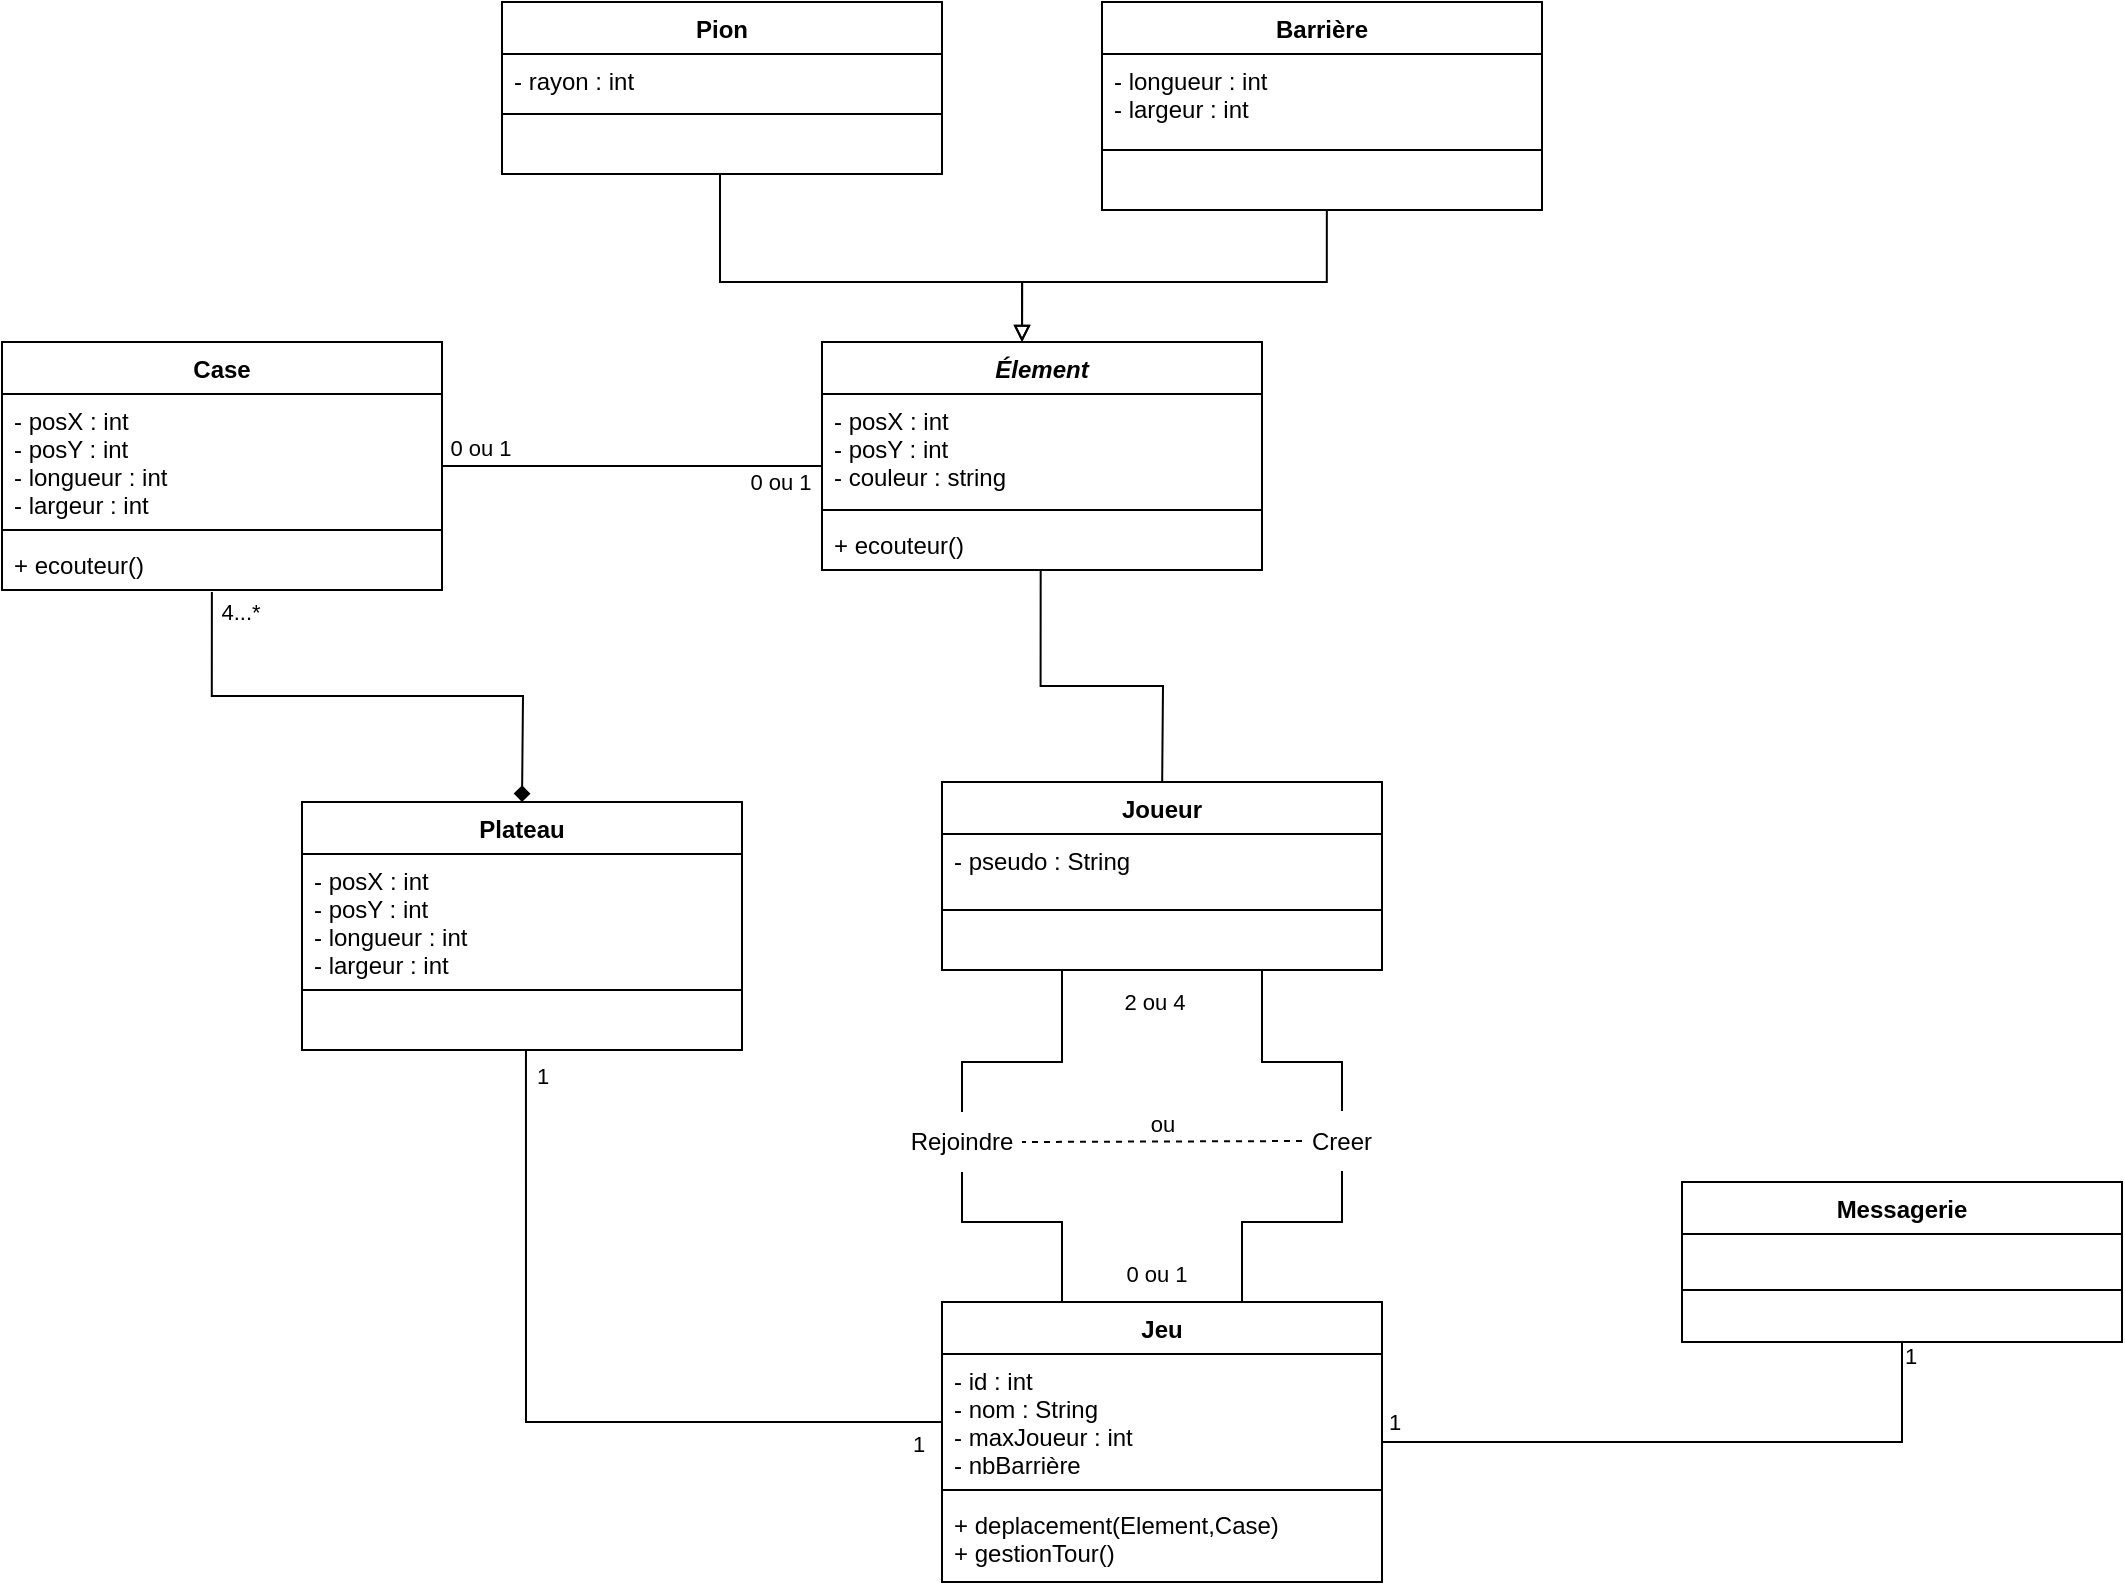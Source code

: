 <mxfile version="21.0.6" type="github">
  <diagram name="Page-1" id="FgP8BDgSYU1iSLKfVy64">
    <mxGraphModel dx="1434" dy="800" grid="1" gridSize="10" guides="1" tooltips="1" connect="1" arrows="1" fold="1" page="1" pageScale="1" pageWidth="827" pageHeight="1169" math="0" shadow="0">
      <root>
        <mxCell id="0" />
        <mxCell id="1" parent="0" />
        <mxCell id="3Rz-C_fRMMW0dZHXcKt9-13" style="edgeStyle=orthogonalEdgeStyle;rounded=0;orthogonalLoop=1;jettySize=auto;html=1;endArrow=none;endFill=0;exitX=0.497;exitY=1.018;exitDx=0;exitDy=0;exitPerimeter=0;" parent="1" source="dIRDVUr5gUY7s9fhSYIf-24" edge="1">
          <mxGeometry relative="1" as="geometry">
            <mxPoint x="530.053" y="310.0" as="sourcePoint" />
            <mxPoint x="600" y="430" as="targetPoint" />
          </mxGeometry>
        </mxCell>
        <mxCell id="3Rz-C_fRMMW0dZHXcKt9-9" style="edgeStyle=orthogonalEdgeStyle;rounded=0;orthogonalLoop=1;jettySize=auto;html=1;exitX=1;exitY=0.5;exitDx=0;exitDy=0;entryX=0;entryY=0.5;entryDx=0;entryDy=0;endArrow=none;endFill=0;startArrow=none;" parent="1" source="dIRDVUr5gUY7s9fhSYIf-25" edge="1">
          <mxGeometry relative="1" as="geometry">
            <mxPoint x="430" y="255.0" as="targetPoint" />
            <Array as="points">
              <mxPoint x="430" y="262" />
            </Array>
          </mxGeometry>
        </mxCell>
        <mxCell id="eeULFgyOEKWC4nzDJ71u-9" value="0 ou 1" style="edgeLabel;html=1;align=center;verticalAlign=middle;resizable=0;points=[];" vertex="1" connectable="0" parent="3Rz-C_fRMMW0dZHXcKt9-9">
          <mxGeometry x="0.797" y="-2" relative="1" as="geometry">
            <mxPoint x="-8" y="6" as="offset" />
          </mxGeometry>
        </mxCell>
        <mxCell id="eeULFgyOEKWC4nzDJ71u-10" value="0 ou 1" style="edgeLabel;html=1;align=center;verticalAlign=middle;resizable=0;points=[];" vertex="1" connectable="0" parent="3Rz-C_fRMMW0dZHXcKt9-9">
          <mxGeometry x="-0.777" y="2" relative="1" as="geometry">
            <mxPoint x="-3" y="-7" as="offset" />
          </mxGeometry>
        </mxCell>
        <mxCell id="3Rz-C_fRMMW0dZHXcKt9-10" style="edgeStyle=orthogonalEdgeStyle;rounded=0;orthogonalLoop=1;jettySize=auto;html=1;endArrow=diamond;endFill=1;entryX=0.5;entryY=0;entryDx=0;entryDy=0;exitX=0.477;exitY=1.038;exitDx=0;exitDy=0;exitPerimeter=0;" parent="1" source="dIRDVUr5gUY7s9fhSYIf-28" edge="1">
          <mxGeometry relative="1" as="geometry">
            <mxPoint x="280" y="430" as="targetPoint" />
            <mxPoint x="160" y="310" as="sourcePoint" />
          </mxGeometry>
        </mxCell>
        <mxCell id="eeULFgyOEKWC4nzDJ71u-1" value="4...*" style="edgeLabel;html=1;align=center;verticalAlign=middle;resizable=0;points=[];" vertex="1" connectable="0" parent="3Rz-C_fRMMW0dZHXcKt9-10">
          <mxGeometry x="-0.885" y="4" relative="1" as="geometry">
            <mxPoint x="10" y="-5" as="offset" />
          </mxGeometry>
        </mxCell>
        <mxCell id="3Rz-C_fRMMW0dZHXcKt9-7" style="edgeStyle=orthogonalEdgeStyle;rounded=0;orthogonalLoop=1;jettySize=auto;html=1;endArrow=block;endFill=0;" parent="1" source="dIRDVUr5gUY7s9fhSYIf-16" edge="1">
          <mxGeometry relative="1" as="geometry">
            <mxPoint x="380.053" y="140" as="sourcePoint" />
            <mxPoint x="530" y="200" as="targetPoint" />
            <Array as="points">
              <mxPoint x="379" y="170" />
              <mxPoint x="530" y="170" />
            </Array>
          </mxGeometry>
        </mxCell>
        <mxCell id="3Rz-C_fRMMW0dZHXcKt9-8" style="edgeStyle=orthogonalEdgeStyle;rounded=0;orthogonalLoop=1;jettySize=auto;html=1;endArrow=block;endFill=0;exitX=0.511;exitY=0.988;exitDx=0;exitDy=0;exitPerimeter=0;" parent="1" source="dIRDVUr5gUY7s9fhSYIf-20" edge="1">
          <mxGeometry relative="1" as="geometry">
            <mxPoint x="530.053" y="200.0" as="targetPoint" />
            <mxPoint x="690.053" y="140" as="sourcePoint" />
            <Array as="points">
              <mxPoint x="682" y="170" />
              <mxPoint x="530" y="170" />
            </Array>
          </mxGeometry>
        </mxCell>
        <mxCell id="3Rz-C_fRMMW0dZHXcKt9-28" style="edgeStyle=orthogonalEdgeStyle;rounded=0;orthogonalLoop=1;jettySize=auto;html=1;endArrow=none;endFill=0;entryX=0.509;entryY=1;entryDx=0;entryDy=0;entryPerimeter=0;exitX=0;exitY=0.5;exitDx=0;exitDy=0;" parent="1" source="dIRDVUr5gUY7s9fhSYIf-39" target="dIRDVUr5gUY7s9fhSYIf-33" edge="1">
          <mxGeometry relative="1" as="geometry">
            <mxPoint x="300" y="580" as="targetPoint" />
            <mxPoint x="500" y="740" as="sourcePoint" />
            <Array as="points">
              <mxPoint x="490" y="740" />
              <mxPoint x="282" y="740" />
            </Array>
          </mxGeometry>
        </mxCell>
        <mxCell id="eeULFgyOEKWC4nzDJ71u-2" value="1" style="edgeLabel;html=1;align=center;verticalAlign=middle;resizable=0;points=[];" vertex="1" connectable="0" parent="3Rz-C_fRMMW0dZHXcKt9-28">
          <mxGeometry x="0.919" y="2" relative="1" as="geometry">
            <mxPoint x="10" y="-3" as="offset" />
          </mxGeometry>
        </mxCell>
        <mxCell id="eeULFgyOEKWC4nzDJ71u-3" value="1" style="edgeLabel;html=1;align=center;verticalAlign=middle;resizable=0;points=[];" vertex="1" connectable="0" parent="3Rz-C_fRMMW0dZHXcKt9-28">
          <mxGeometry x="-0.919" y="-2" relative="1" as="geometry">
            <mxPoint x="2" y="13" as="offset" />
          </mxGeometry>
        </mxCell>
        <mxCell id="3Rz-C_fRMMW0dZHXcKt9-16" style="edgeStyle=orthogonalEdgeStyle;rounded=0;orthogonalLoop=1;jettySize=auto;html=1;endArrow=none;endFill=0;startArrow=none;" parent="1" source="3Rz-C_fRMMW0dZHXcKt9-18" edge="1">
          <mxGeometry relative="1" as="geometry">
            <Array as="points">
              <mxPoint x="690" y="640" />
              <mxPoint x="640" y="640" />
            </Array>
            <mxPoint x="640" y="680" as="targetPoint" />
          </mxGeometry>
        </mxCell>
        <mxCell id="3Rz-C_fRMMW0dZHXcKt9-17" style="edgeStyle=orthogonalEdgeStyle;rounded=0;orthogonalLoop=1;jettySize=auto;html=1;exitX=0.5;exitY=1;exitDx=0;exitDy=0;entryX=0.25;entryY=0;entryDx=0;entryDy=0;endArrow=none;endFill=0;startArrow=none;" parent="1" source="3Rz-C_fRMMW0dZHXcKt9-19" edge="1">
          <mxGeometry relative="1" as="geometry">
            <Array as="points">
              <mxPoint x="500" y="640" />
              <mxPoint x="550" y="640" />
            </Array>
            <mxPoint x="550" y="680" as="targetPoint" />
          </mxGeometry>
        </mxCell>
        <mxCell id="eeULFgyOEKWC4nzDJ71u-6" value="0 ou 1" style="edgeLabel;html=1;align=center;verticalAlign=middle;resizable=0;points=[];" vertex="1" connectable="0" parent="3Rz-C_fRMMW0dZHXcKt9-17">
          <mxGeometry x="0.096" y="-2" relative="1" as="geometry">
            <mxPoint x="59" y="24" as="offset" />
          </mxGeometry>
        </mxCell>
        <mxCell id="3Rz-C_fRMMW0dZHXcKt9-30" value="" style="edgeStyle=orthogonalEdgeStyle;rounded=0;orthogonalLoop=1;jettySize=auto;html=1;endArrow=none;endFill=0;" parent="1" source="dIRDVUr5gUY7s9fhSYIf-37" target="3Rz-C_fRMMW0dZHXcKt9-18" edge="1">
          <mxGeometry relative="1" as="geometry">
            <mxPoint x="650" y="540" as="sourcePoint" />
            <mxPoint x="650" y="680" as="targetPoint" />
            <Array as="points">
              <mxPoint x="650" y="560" />
              <mxPoint x="690" y="560" />
            </Array>
          </mxGeometry>
        </mxCell>
        <mxCell id="3Rz-C_fRMMW0dZHXcKt9-18" value="Creer" style="text;html=1;strokeColor=none;fillColor=none;align=center;verticalAlign=middle;whiteSpace=wrap;rounded=0;" parent="1" vertex="1">
          <mxGeometry x="670" y="584.5" width="40" height="30" as="geometry" />
        </mxCell>
        <mxCell id="3Rz-C_fRMMW0dZHXcKt9-32" value="" style="edgeStyle=orthogonalEdgeStyle;rounded=0;orthogonalLoop=1;jettySize=auto;html=1;exitX=0.391;exitY=1;exitDx=0;exitDy=0;entryX=0.5;entryY=0;entryDx=0;entryDy=0;endArrow=none;endFill=0;exitPerimeter=0;" parent="1" source="dIRDVUr5gUY7s9fhSYIf-37" target="3Rz-C_fRMMW0dZHXcKt9-19" edge="1">
          <mxGeometry relative="1" as="geometry">
            <mxPoint x="550" y="540" as="sourcePoint" />
            <mxPoint x="550" y="680" as="targetPoint" />
            <Array as="points">
              <mxPoint x="550" y="514" />
              <mxPoint x="550" y="560" />
              <mxPoint x="500" y="560" />
            </Array>
          </mxGeometry>
        </mxCell>
        <mxCell id="eeULFgyOEKWC4nzDJ71u-5" value="2 ou 4" style="edgeLabel;html=1;align=center;verticalAlign=middle;resizable=0;points=[];" vertex="1" connectable="0" parent="3Rz-C_fRMMW0dZHXcKt9-32">
          <mxGeometry x="-0.156" y="-1" relative="1" as="geometry">
            <mxPoint x="47" y="-20" as="offset" />
          </mxGeometry>
        </mxCell>
        <mxCell id="3Rz-C_fRMMW0dZHXcKt9-19" value="Rejoindre" style="text;html=1;strokeColor=none;fillColor=none;align=center;verticalAlign=middle;whiteSpace=wrap;rounded=0;" parent="1" vertex="1">
          <mxGeometry x="470" y="585" width="60" height="30" as="geometry" />
        </mxCell>
        <mxCell id="dIRDVUr5gUY7s9fhSYIf-13" value="Pion" style="swimlane;fontStyle=1;align=center;verticalAlign=top;childLayout=stackLayout;horizontal=1;startSize=26;horizontalStack=0;resizeParent=1;resizeParentMax=0;resizeLast=0;collapsible=1;marginBottom=0;" parent="1" vertex="1">
          <mxGeometry x="270" y="30" width="220" height="86" as="geometry" />
        </mxCell>
        <mxCell id="dIRDVUr5gUY7s9fhSYIf-14" value="- rayon : int" style="text;strokeColor=none;fillColor=none;align=left;verticalAlign=top;spacingLeft=4;spacingRight=4;overflow=hidden;rotatable=0;points=[[0,0.5],[1,0.5]];portConstraint=eastwest;" parent="dIRDVUr5gUY7s9fhSYIf-13" vertex="1">
          <mxGeometry y="26" width="220" height="26" as="geometry" />
        </mxCell>
        <mxCell id="dIRDVUr5gUY7s9fhSYIf-15" value="" style="line;strokeWidth=1;fillColor=none;align=left;verticalAlign=middle;spacingTop=-1;spacingLeft=3;spacingRight=3;rotatable=0;labelPosition=right;points=[];portConstraint=eastwest;strokeColor=inherit;" parent="dIRDVUr5gUY7s9fhSYIf-13" vertex="1">
          <mxGeometry y="52" width="220" height="8" as="geometry" />
        </mxCell>
        <mxCell id="dIRDVUr5gUY7s9fhSYIf-16" value=" " style="text;strokeColor=none;fillColor=none;align=left;verticalAlign=top;spacingLeft=4;spacingRight=4;overflow=hidden;rotatable=0;points=[[0,0.5],[1,0.5]];portConstraint=eastwest;" parent="dIRDVUr5gUY7s9fhSYIf-13" vertex="1">
          <mxGeometry y="60" width="220" height="26" as="geometry" />
        </mxCell>
        <mxCell id="dIRDVUr5gUY7s9fhSYIf-17" value="Barrière" style="swimlane;fontStyle=1;align=center;verticalAlign=top;childLayout=stackLayout;horizontal=1;startSize=26;horizontalStack=0;resizeParent=1;resizeParentMax=0;resizeLast=0;collapsible=1;marginBottom=0;" parent="1" vertex="1">
          <mxGeometry x="570" y="30" width="220" height="104" as="geometry" />
        </mxCell>
        <mxCell id="dIRDVUr5gUY7s9fhSYIf-18" value="- longueur : int&#xa;- largeur : int&#xa;" style="text;strokeColor=none;fillColor=none;align=left;verticalAlign=top;spacingLeft=4;spacingRight=4;overflow=hidden;rotatable=0;points=[[0,0.5],[1,0.5]];portConstraint=eastwest;" parent="dIRDVUr5gUY7s9fhSYIf-17" vertex="1">
          <mxGeometry y="26" width="220" height="44" as="geometry" />
        </mxCell>
        <mxCell id="dIRDVUr5gUY7s9fhSYIf-19" value="" style="line;strokeWidth=1;fillColor=none;align=left;verticalAlign=middle;spacingTop=-1;spacingLeft=3;spacingRight=3;rotatable=0;labelPosition=right;points=[];portConstraint=eastwest;strokeColor=inherit;" parent="dIRDVUr5gUY7s9fhSYIf-17" vertex="1">
          <mxGeometry y="70" width="220" height="8" as="geometry" />
        </mxCell>
        <mxCell id="dIRDVUr5gUY7s9fhSYIf-20" value=" " style="text;strokeColor=none;fillColor=none;align=left;verticalAlign=top;spacingLeft=4;spacingRight=4;overflow=hidden;rotatable=0;points=[[0,0.5],[1,0.5]];portConstraint=eastwest;" parent="dIRDVUr5gUY7s9fhSYIf-17" vertex="1">
          <mxGeometry y="78" width="220" height="26" as="geometry" />
        </mxCell>
        <mxCell id="dIRDVUr5gUY7s9fhSYIf-21" value="Élement" style="swimlane;fontStyle=3;align=center;verticalAlign=top;childLayout=stackLayout;horizontal=1;startSize=26;horizontalStack=0;resizeParent=1;resizeParentMax=0;resizeLast=0;collapsible=1;marginBottom=0;" parent="1" vertex="1">
          <mxGeometry x="430" y="200" width="220" height="114" as="geometry" />
        </mxCell>
        <mxCell id="dIRDVUr5gUY7s9fhSYIf-22" value="- posX : int&#xa;- posY : int&#xa;- couleur : string&#xa;" style="text;strokeColor=none;fillColor=none;align=left;verticalAlign=top;spacingLeft=4;spacingRight=4;overflow=hidden;rotatable=0;points=[[0,0.5],[1,0.5]];portConstraint=eastwest;" parent="dIRDVUr5gUY7s9fhSYIf-21" vertex="1">
          <mxGeometry y="26" width="220" height="54" as="geometry" />
        </mxCell>
        <mxCell id="dIRDVUr5gUY7s9fhSYIf-23" value="" style="line;strokeWidth=1;fillColor=none;align=left;verticalAlign=middle;spacingTop=-1;spacingLeft=3;spacingRight=3;rotatable=0;labelPosition=right;points=[];portConstraint=eastwest;strokeColor=inherit;" parent="dIRDVUr5gUY7s9fhSYIf-21" vertex="1">
          <mxGeometry y="80" width="220" height="8" as="geometry" />
        </mxCell>
        <mxCell id="dIRDVUr5gUY7s9fhSYIf-24" value="+ ecouteur()" style="text;strokeColor=none;fillColor=none;align=left;verticalAlign=top;spacingLeft=4;spacingRight=4;overflow=hidden;rotatable=0;points=[[0,0.5],[1,0.5]];portConstraint=eastwest;" parent="dIRDVUr5gUY7s9fhSYIf-21" vertex="1">
          <mxGeometry y="88" width="220" height="26" as="geometry" />
        </mxCell>
        <mxCell id="dIRDVUr5gUY7s9fhSYIf-25" value="Case" style="swimlane;fontStyle=1;align=center;verticalAlign=top;childLayout=stackLayout;horizontal=1;startSize=26;horizontalStack=0;resizeParent=1;resizeParentMax=0;resizeLast=0;collapsible=1;marginBottom=0;" parent="1" vertex="1">
          <mxGeometry x="20" y="200" width="220" height="124" as="geometry" />
        </mxCell>
        <mxCell id="dIRDVUr5gUY7s9fhSYIf-26" value="- posX : int&#xa;- posY : int&#xa;- longueur : int&#xa;- largeur : int&#xa;&#xa;" style="text;strokeColor=none;fillColor=none;align=left;verticalAlign=top;spacingLeft=4;spacingRight=4;overflow=hidden;rotatable=0;points=[[0,0.5],[1,0.5]];portConstraint=eastwest;" parent="dIRDVUr5gUY7s9fhSYIf-25" vertex="1">
          <mxGeometry y="26" width="220" height="64" as="geometry" />
        </mxCell>
        <mxCell id="dIRDVUr5gUY7s9fhSYIf-27" value="" style="line;strokeWidth=1;fillColor=none;align=left;verticalAlign=middle;spacingTop=-1;spacingLeft=3;spacingRight=3;rotatable=0;labelPosition=right;points=[];portConstraint=eastwest;strokeColor=inherit;" parent="dIRDVUr5gUY7s9fhSYIf-25" vertex="1">
          <mxGeometry y="90" width="220" height="8" as="geometry" />
        </mxCell>
        <mxCell id="dIRDVUr5gUY7s9fhSYIf-28" value="+ ecouteur()" style="text;strokeColor=none;fillColor=none;align=left;verticalAlign=top;spacingLeft=4;spacingRight=4;overflow=hidden;rotatable=0;points=[[0,0.5],[1,0.5]];portConstraint=eastwest;" parent="dIRDVUr5gUY7s9fhSYIf-25" vertex="1">
          <mxGeometry y="98" width="220" height="26" as="geometry" />
        </mxCell>
        <mxCell id="dIRDVUr5gUY7s9fhSYIf-30" value="Plateau" style="swimlane;fontStyle=1;align=center;verticalAlign=top;childLayout=stackLayout;horizontal=1;startSize=26;horizontalStack=0;resizeParent=1;resizeParentMax=0;resizeLast=0;collapsible=1;marginBottom=0;" parent="1" vertex="1">
          <mxGeometry x="170" y="430" width="220" height="124" as="geometry" />
        </mxCell>
        <mxCell id="dIRDVUr5gUY7s9fhSYIf-31" value="- posX : int&#xa;- posY : int&#xa;- longueur : int&#xa;- largeur : int&#xa;&#xa;" style="text;strokeColor=none;fillColor=none;align=left;verticalAlign=top;spacingLeft=4;spacingRight=4;overflow=hidden;rotatable=0;points=[[0,0.5],[1,0.5]];portConstraint=eastwest;" parent="dIRDVUr5gUY7s9fhSYIf-30" vertex="1">
          <mxGeometry y="26" width="220" height="64" as="geometry" />
        </mxCell>
        <mxCell id="dIRDVUr5gUY7s9fhSYIf-32" value="" style="line;strokeWidth=1;fillColor=none;align=left;verticalAlign=middle;spacingTop=-1;spacingLeft=3;spacingRight=3;rotatable=0;labelPosition=right;points=[];portConstraint=eastwest;strokeColor=inherit;" parent="dIRDVUr5gUY7s9fhSYIf-30" vertex="1">
          <mxGeometry y="90" width="220" height="8" as="geometry" />
        </mxCell>
        <mxCell id="dIRDVUr5gUY7s9fhSYIf-33" value=" " style="text;strokeColor=none;fillColor=none;align=left;verticalAlign=top;spacingLeft=4;spacingRight=4;overflow=hidden;rotatable=0;points=[[0,0.5],[1,0.5]];portConstraint=eastwest;" parent="dIRDVUr5gUY7s9fhSYIf-30" vertex="1">
          <mxGeometry y="98" width="220" height="26" as="geometry" />
        </mxCell>
        <mxCell id="dIRDVUr5gUY7s9fhSYIf-34" value="Joueur" style="swimlane;fontStyle=1;align=center;verticalAlign=top;childLayout=stackLayout;horizontal=1;startSize=26;horizontalStack=0;resizeParent=1;resizeParentMax=0;resizeLast=0;collapsible=1;marginBottom=0;" parent="1" vertex="1">
          <mxGeometry x="490" y="420" width="220" height="94" as="geometry" />
        </mxCell>
        <mxCell id="dIRDVUr5gUY7s9fhSYIf-35" value="- pseudo : String&#xa;" style="text;strokeColor=none;fillColor=none;align=left;verticalAlign=top;spacingLeft=4;spacingRight=4;overflow=hidden;rotatable=0;points=[[0,0.5],[1,0.5]];portConstraint=eastwest;" parent="dIRDVUr5gUY7s9fhSYIf-34" vertex="1">
          <mxGeometry y="26" width="220" height="34" as="geometry" />
        </mxCell>
        <mxCell id="dIRDVUr5gUY7s9fhSYIf-36" value="" style="line;strokeWidth=1;fillColor=none;align=left;verticalAlign=middle;spacingTop=-1;spacingLeft=3;spacingRight=3;rotatable=0;labelPosition=right;points=[];portConstraint=eastwest;strokeColor=inherit;" parent="dIRDVUr5gUY7s9fhSYIf-34" vertex="1">
          <mxGeometry y="60" width="220" height="8" as="geometry" />
        </mxCell>
        <mxCell id="dIRDVUr5gUY7s9fhSYIf-37" value=" " style="text;strokeColor=none;fillColor=none;align=left;verticalAlign=top;spacingLeft=4;spacingRight=4;overflow=hidden;rotatable=0;points=[[0,0.5],[1,0.5]];portConstraint=eastwest;" parent="dIRDVUr5gUY7s9fhSYIf-34" vertex="1">
          <mxGeometry y="68" width="220" height="26" as="geometry" />
        </mxCell>
        <mxCell id="dIRDVUr5gUY7s9fhSYIf-38" value="Jeu" style="swimlane;fontStyle=1;align=center;verticalAlign=top;childLayout=stackLayout;horizontal=1;startSize=26;horizontalStack=0;resizeParent=1;resizeParentMax=0;resizeLast=0;collapsible=1;marginBottom=0;" parent="1" vertex="1">
          <mxGeometry x="490" y="680" width="220" height="140" as="geometry" />
        </mxCell>
        <mxCell id="dIRDVUr5gUY7s9fhSYIf-39" value="- id : int&#xa;- nom : String&#xa;- maxJoueur : int&#xa;- nbBarrière" style="text;strokeColor=none;fillColor=none;align=left;verticalAlign=top;spacingLeft=4;spacingRight=4;overflow=hidden;rotatable=0;points=[[0,0.5],[1,0.5]];portConstraint=eastwest;" parent="dIRDVUr5gUY7s9fhSYIf-38" vertex="1">
          <mxGeometry y="26" width="220" height="64" as="geometry" />
        </mxCell>
        <mxCell id="dIRDVUr5gUY7s9fhSYIf-40" value="" style="line;strokeWidth=1;fillColor=none;align=left;verticalAlign=middle;spacingTop=-1;spacingLeft=3;spacingRight=3;rotatable=0;labelPosition=right;points=[];portConstraint=eastwest;strokeColor=inherit;" parent="dIRDVUr5gUY7s9fhSYIf-38" vertex="1">
          <mxGeometry y="90" width="220" height="8" as="geometry" />
        </mxCell>
        <mxCell id="dIRDVUr5gUY7s9fhSYIf-41" value="+ deplacement(Element,Case)&#xa;+ gestionTour()&#xa;" style="text;strokeColor=none;fillColor=none;align=left;verticalAlign=top;spacingLeft=4;spacingRight=4;overflow=hidden;rotatable=0;points=[[0,0.5],[1,0.5]];portConstraint=eastwest;" parent="dIRDVUr5gUY7s9fhSYIf-38" vertex="1">
          <mxGeometry y="98" width="220" height="42" as="geometry" />
        </mxCell>
        <mxCell id="dIRDVUr5gUY7s9fhSYIf-42" value="ou" style="html=1;verticalAlign=bottom;endArrow=none;dashed=1;endSize=8;edgeStyle=elbowEdgeStyle;elbow=vertical;curved=0;rounded=0;endFill=0;exitX=0;exitY=0.5;exitDx=0;exitDy=0;entryX=1;entryY=0.5;entryDx=0;entryDy=0;" parent="1" source="3Rz-C_fRMMW0dZHXcKt9-18" target="3Rz-C_fRMMW0dZHXcKt9-19" edge="1">
          <mxGeometry relative="1" as="geometry">
            <mxPoint x="620" y="599.5" as="sourcePoint" />
            <mxPoint x="540" y="599.5" as="targetPoint" />
          </mxGeometry>
        </mxCell>
        <mxCell id="dIRDVUr5gUY7s9fhSYIf-51" value="Messagerie" style="swimlane;fontStyle=1;align=center;verticalAlign=top;childLayout=stackLayout;horizontal=1;startSize=26;horizontalStack=0;resizeParent=1;resizeParentMax=0;resizeLast=0;collapsible=1;marginBottom=0;" parent="1" vertex="1">
          <mxGeometry x="860" y="620" width="220" height="80" as="geometry" />
        </mxCell>
        <mxCell id="dIRDVUr5gUY7s9fhSYIf-52" value=" " style="text;strokeColor=none;fillColor=none;align=left;verticalAlign=top;spacingLeft=4;spacingRight=4;overflow=hidden;rotatable=0;points=[[0,0.5],[1,0.5]];portConstraint=eastwest;" parent="dIRDVUr5gUY7s9fhSYIf-51" vertex="1">
          <mxGeometry y="26" width="220" height="24" as="geometry" />
        </mxCell>
        <mxCell id="dIRDVUr5gUY7s9fhSYIf-53" value="" style="line;strokeWidth=1;fillColor=none;align=left;verticalAlign=middle;spacingTop=-1;spacingLeft=3;spacingRight=3;rotatable=0;labelPosition=right;points=[];portConstraint=eastwest;strokeColor=inherit;" parent="dIRDVUr5gUY7s9fhSYIf-51" vertex="1">
          <mxGeometry y="50" width="220" height="8" as="geometry" />
        </mxCell>
        <mxCell id="dIRDVUr5gUY7s9fhSYIf-54" value=" &#xa;&#xa;" style="text;strokeColor=none;fillColor=none;align=left;verticalAlign=top;spacingLeft=4;spacingRight=4;overflow=hidden;rotatable=0;points=[[0,0.5],[1,0.5]];portConstraint=eastwest;" parent="dIRDVUr5gUY7s9fhSYIf-51" vertex="1">
          <mxGeometry y="58" width="220" height="22" as="geometry" />
        </mxCell>
        <mxCell id="dIRDVUr5gUY7s9fhSYIf-55" value="&lt;div&gt;&lt;br&gt;&lt;/div&gt;" style="html=1;verticalAlign=bottom;endArrow=none;endSize=8;edgeStyle=elbowEdgeStyle;elbow=vertical;curved=0;rounded=0;endFill=0;entryX=1;entryY=0.5;entryDx=0;entryDy=0;" parent="1" source="dIRDVUr5gUY7s9fhSYIf-54" edge="1">
          <mxGeometry relative="1" as="geometry">
            <mxPoint x="850" y="750.18" as="sourcePoint" />
            <mxPoint x="710" y="750.18" as="targetPoint" />
            <Array as="points">
              <mxPoint x="800" y="750" />
            </Array>
          </mxGeometry>
        </mxCell>
        <mxCell id="eeULFgyOEKWC4nzDJ71u-7" value="1" style="edgeLabel;html=1;align=center;verticalAlign=middle;resizable=0;points=[];" vertex="1" connectable="0" parent="dIRDVUr5gUY7s9fhSYIf-55">
          <mxGeometry x="-0.323" y="2" relative="1" as="geometry">
            <mxPoint x="59" y="-45" as="offset" />
          </mxGeometry>
        </mxCell>
        <mxCell id="eeULFgyOEKWC4nzDJ71u-8" value="1" style="edgeLabel;html=1;align=center;verticalAlign=middle;resizable=0;points=[];" vertex="1" connectable="0" parent="dIRDVUr5gUY7s9fhSYIf-55">
          <mxGeometry x="0.631" y="-2" relative="1" as="geometry">
            <mxPoint x="-51" y="-8" as="offset" />
          </mxGeometry>
        </mxCell>
      </root>
    </mxGraphModel>
  </diagram>
</mxfile>

